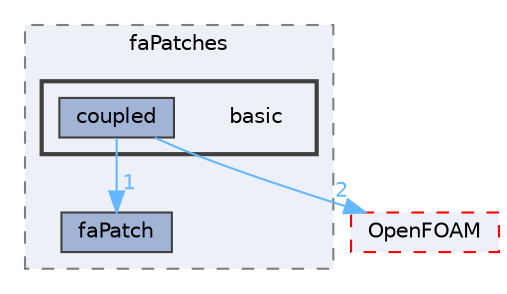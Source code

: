digraph "src/finiteArea/faMesh/faPatches/basic"
{
 // LATEX_PDF_SIZE
  bgcolor="transparent";
  edge [fontname=Helvetica,fontsize=10,labelfontname=Helvetica,labelfontsize=10];
  node [fontname=Helvetica,fontsize=10,shape=box,height=0.2,width=0.4];
  compound=true
  subgraph clusterdir_1028666fa0015a1ce8e74756e12c97d3 {
    graph [ bgcolor="#edf0f7", pencolor="grey50", label="faPatches", fontname=Helvetica,fontsize=10 style="filled,dashed", URL="dir_1028666fa0015a1ce8e74756e12c97d3.html",tooltip=""]
  dir_2573e9a60ab8504dd6f33355336227ae [label="faPatch", fillcolor="#a2b4d6", color="grey25", style="filled", URL="dir_2573e9a60ab8504dd6f33355336227ae.html",tooltip=""];
  subgraph clusterdir_c5abbf3c54c71fd48d8e8c1ae153b196 {
    graph [ bgcolor="#edf0f7", pencolor="grey25", label="", fontname=Helvetica,fontsize=10 style="filled,bold", URL="dir_c5abbf3c54c71fd48d8e8c1ae153b196.html",tooltip=""]
    dir_c5abbf3c54c71fd48d8e8c1ae153b196 [shape=plaintext, label="basic"];
  dir_c7234e4e460b2190cfabfb26e04e054a [label="coupled", fillcolor="#a2b4d6", color="grey25", style="filled", URL="dir_c7234e4e460b2190cfabfb26e04e054a.html",tooltip=""];
  }
  }
  dir_c5473ff19b20e6ec4dfe5c310b3778a8 [label="OpenFOAM", fillcolor="#edf0f7", color="red", style="filled,dashed", URL="dir_c5473ff19b20e6ec4dfe5c310b3778a8.html",tooltip=""];
  dir_c7234e4e460b2190cfabfb26e04e054a->dir_2573e9a60ab8504dd6f33355336227ae [headlabel="1", labeldistance=1.5 headhref="dir_000703_001304.html" href="dir_000703_001304.html" color="steelblue1" fontcolor="steelblue1"];
  dir_c7234e4e460b2190cfabfb26e04e054a->dir_c5473ff19b20e6ec4dfe5c310b3778a8 [headlabel="2", labeldistance=1.5 headhref="dir_000703_002695.html" href="dir_000703_002695.html" color="steelblue1" fontcolor="steelblue1"];
}
